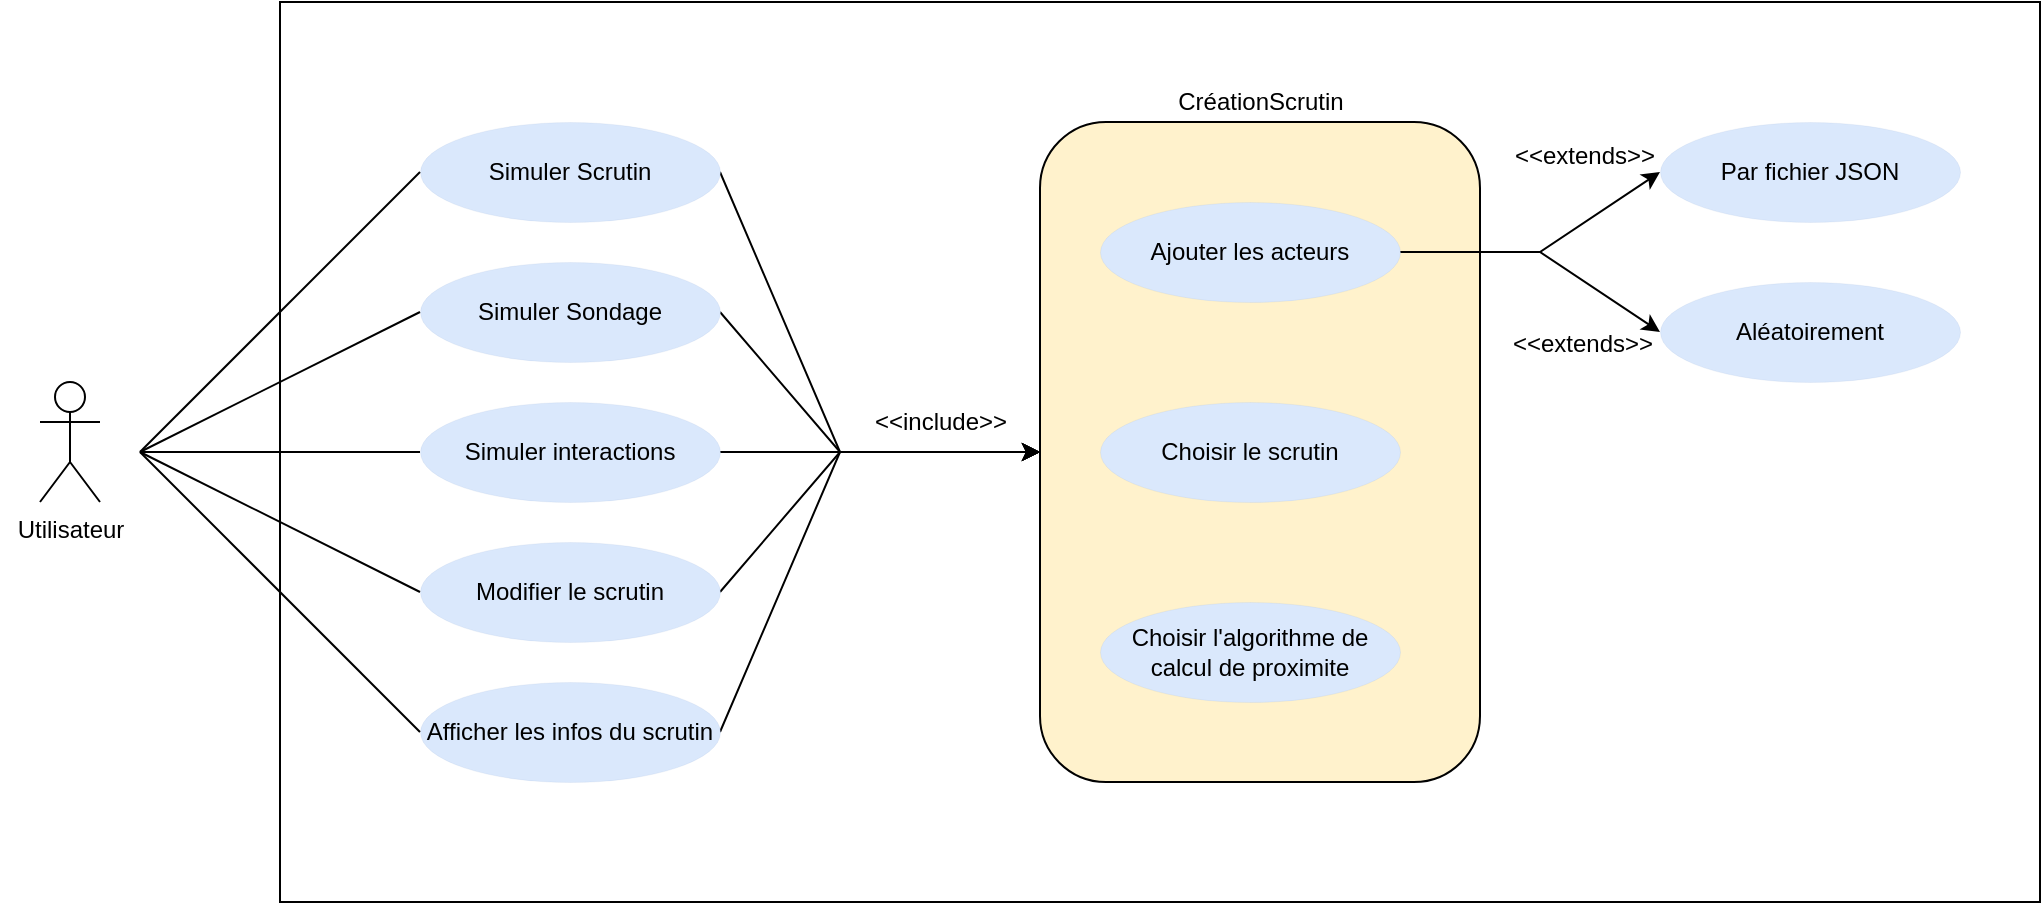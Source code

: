 <mxfile version="16.5.2" type="device"><diagram id="DAFl1NrlEEeCqQzeRPrI" name="Page-1"><mxGraphModel dx="1221" dy="634" grid="1" gridSize="10" guides="1" tooltips="1" connect="1" arrows="1" fold="1" page="1" pageScale="1" pageWidth="827" pageHeight="1169" math="0" shadow="0"><root><mxCell id="0"/><mxCell id="1" parent="0"/><mxCell id="0ybjZq1UAkMdGzoTyspI-45" value="" style="rounded=0;whiteSpace=wrap;html=1;strokeColor=none;strokeWidth=1;fillColor=none;gradientColor=none;" vertex="1" parent="1"><mxGeometry x="30" y="225.5" width="70" height="99" as="geometry"/></mxCell><mxCell id="0ybjZq1UAkMdGzoTyspI-44" value="" style="rounded=0;whiteSpace=wrap;html=1;strokeColor=#000000;strokeWidth=1;fillColor=none;gradientColor=none;" vertex="1" parent="1"><mxGeometry x="170" y="50" width="880" height="450" as="geometry"/></mxCell><mxCell id="0ybjZq1UAkMdGzoTyspI-20" value="" style="rounded=1;whiteSpace=wrap;html=1;strokeWidth=1;fillColor=#fff2cc;strokeColor=#000000;" vertex="1" parent="1"><mxGeometry x="550" y="110" width="220" height="330" as="geometry"/></mxCell><mxCell id="0ybjZq1UAkMdGzoTyspI-1" value="Utilisateur" style="shape=umlActor;verticalLabelPosition=bottom;verticalAlign=top;html=1;outlineConnect=0;" vertex="1" parent="1"><mxGeometry x="50" y="240" width="30" height="60" as="geometry"/></mxCell><mxCell id="0ybjZq1UAkMdGzoTyspI-29" style="edgeStyle=none;rounded=0;orthogonalLoop=1;jettySize=auto;html=1;exitX=1;exitY=0.5;exitDx=0;exitDy=0;entryX=0;entryY=0.5;entryDx=0;entryDy=0;" edge="1" parent="1" source="0ybjZq1UAkMdGzoTyspI-4" target="0ybjZq1UAkMdGzoTyspI-20"><mxGeometry relative="1" as="geometry"><Array as="points"><mxPoint x="450" y="275"/></Array></mxGeometry></mxCell><mxCell id="0ybjZq1UAkMdGzoTyspI-4" value="Simuler Scrutin" style="ellipse;whiteSpace=wrap;html=1;strokeWidth=0;fillColor=#dae8fc;strokeColor=#6c8ebf;" vertex="1" parent="1"><mxGeometry x="240" y="110" width="150" height="50" as="geometry"/></mxCell><mxCell id="0ybjZq1UAkMdGzoTyspI-30" style="edgeStyle=none;rounded=0;orthogonalLoop=1;jettySize=auto;html=1;exitX=1;exitY=0.5;exitDx=0;exitDy=0;entryX=0;entryY=0.5;entryDx=0;entryDy=0;" edge="1" parent="1" source="0ybjZq1UAkMdGzoTyspI-5" target="0ybjZq1UAkMdGzoTyspI-20"><mxGeometry relative="1" as="geometry"><mxPoint x="480" y="280" as="targetPoint"/><Array as="points"><mxPoint x="450" y="275"/></Array></mxGeometry></mxCell><mxCell id="0ybjZq1UAkMdGzoTyspI-5" value="Simuler Sondage" style="ellipse;whiteSpace=wrap;html=1;strokeWidth=0;fillColor=#dae8fc;strokeColor=#6c8ebf;" vertex="1" parent="1"><mxGeometry x="240" y="180" width="150" height="50" as="geometry"/></mxCell><mxCell id="0ybjZq1UAkMdGzoTyspI-31" style="edgeStyle=none;rounded=0;orthogonalLoop=1;jettySize=auto;html=1;exitX=1;exitY=0.5;exitDx=0;exitDy=0;entryX=0;entryY=0.5;entryDx=0;entryDy=0;" edge="1" parent="1" source="0ybjZq1UAkMdGzoTyspI-6" target="0ybjZq1UAkMdGzoTyspI-20"><mxGeometry relative="1" as="geometry"><mxPoint x="480" y="280.0" as="targetPoint"/><Array as="points"><mxPoint x="450" y="275"/></Array></mxGeometry></mxCell><mxCell id="0ybjZq1UAkMdGzoTyspI-6" value="Simuler interactions" style="ellipse;whiteSpace=wrap;html=1;strokeWidth=0;fillColor=#dae8fc;strokeColor=#6c8ebf;" vertex="1" parent="1"><mxGeometry x="240" y="250" width="150" height="50" as="geometry"/></mxCell><mxCell id="0ybjZq1UAkMdGzoTyspI-32" style="edgeStyle=none;rounded=0;orthogonalLoop=1;jettySize=auto;html=1;exitX=1;exitY=0.5;exitDx=0;exitDy=0;entryX=0;entryY=0.5;entryDx=0;entryDy=0;" edge="1" parent="1" source="0ybjZq1UAkMdGzoTyspI-7" target="0ybjZq1UAkMdGzoTyspI-20"><mxGeometry relative="1" as="geometry"><mxPoint x="480" y="270" as="targetPoint"/><Array as="points"><mxPoint x="450" y="275"/></Array></mxGeometry></mxCell><mxCell id="0ybjZq1UAkMdGzoTyspI-7" value="Modifier le scrutin" style="ellipse;whiteSpace=wrap;html=1;strokeWidth=0;fillColor=#dae8fc;strokeColor=#6c8ebf;" vertex="1" parent="1"><mxGeometry x="240" y="320" width="150" height="50" as="geometry"/></mxCell><mxCell id="0ybjZq1UAkMdGzoTyspI-39" style="edgeStyle=none;rounded=0;orthogonalLoop=1;jettySize=auto;html=1;exitX=1;exitY=0.5;exitDx=0;exitDy=0;entryX=0;entryY=0.5;entryDx=0;entryDy=0;" edge="1" parent="1" source="0ybjZq1UAkMdGzoTyspI-8" target="0ybjZq1UAkMdGzoTyspI-9"><mxGeometry relative="1" as="geometry"><Array as="points"><mxPoint x="800" y="175"/></Array></mxGeometry></mxCell><mxCell id="0ybjZq1UAkMdGzoTyspI-40" style="edgeStyle=none;rounded=0;orthogonalLoop=1;jettySize=auto;html=1;exitX=1;exitY=0.5;exitDx=0;exitDy=0;entryX=0;entryY=0.5;entryDx=0;entryDy=0;" edge="1" parent="1" source="0ybjZq1UAkMdGzoTyspI-8" target="0ybjZq1UAkMdGzoTyspI-10"><mxGeometry relative="1" as="geometry"><Array as="points"><mxPoint x="800" y="175"/></Array></mxGeometry></mxCell><mxCell id="0ybjZq1UAkMdGzoTyspI-8" value="Ajouter les acteurs" style="ellipse;whiteSpace=wrap;html=1;strokeWidth=0;fillColor=#dae8fc;strokeColor=#6c8ebf;" vertex="1" parent="1"><mxGeometry x="580" y="150" width="150" height="50" as="geometry"/></mxCell><mxCell id="0ybjZq1UAkMdGzoTyspI-9" value="Par fichier JSON" style="ellipse;whiteSpace=wrap;html=1;strokeWidth=0;fillColor=#dae8fc;strokeColor=#6c8ebf;" vertex="1" parent="1"><mxGeometry x="860" y="110" width="150" height="50" as="geometry"/></mxCell><mxCell id="0ybjZq1UAkMdGzoTyspI-10" value="Aléatoirement" style="ellipse;whiteSpace=wrap;html=1;strokeWidth=0;fillColor=#dae8fc;strokeColor=#6c8ebf;" vertex="1" parent="1"><mxGeometry x="860" y="190" width="150" height="50" as="geometry"/></mxCell><mxCell id="0ybjZq1UAkMdGzoTyspI-11" value="Choisir le scrutin" style="ellipse;whiteSpace=wrap;html=1;strokeWidth=0;fillColor=#dae8fc;strokeColor=#6c8ebf;" vertex="1" parent="1"><mxGeometry x="580" y="250" width="150" height="50" as="geometry"/></mxCell><mxCell id="0ybjZq1UAkMdGzoTyspI-12" value="Choisir l'algorithme de calcul de proximite" style="ellipse;whiteSpace=wrap;html=1;strokeWidth=0;fillColor=#dae8fc;strokeColor=#6c8ebf;" vertex="1" parent="1"><mxGeometry x="580" y="350" width="150" height="50" as="geometry"/></mxCell><mxCell id="0ybjZq1UAkMdGzoTyspI-33" style="edgeStyle=none;rounded=0;orthogonalLoop=1;jettySize=auto;html=1;exitX=1;exitY=0.5;exitDx=0;exitDy=0;entryX=0;entryY=0.5;entryDx=0;entryDy=0;" edge="1" parent="1" source="0ybjZq1UAkMdGzoTyspI-13" target="0ybjZq1UAkMdGzoTyspI-20"><mxGeometry relative="1" as="geometry"><mxPoint x="480" y="280" as="targetPoint"/><Array as="points"><mxPoint x="450" y="275"/></Array></mxGeometry></mxCell><mxCell id="0ybjZq1UAkMdGzoTyspI-13" value="Afficher les infos du scrutin" style="ellipse;whiteSpace=wrap;html=1;strokeWidth=0;fillColor=#dae8fc;strokeColor=#6c8ebf;" vertex="1" parent="1"><mxGeometry x="240" y="390" width="150" height="50" as="geometry"/></mxCell><mxCell id="0ybjZq1UAkMdGzoTyspI-23" value="CréationScrutin" style="text;html=1;align=center;verticalAlign=middle;resizable=0;points=[];autosize=1;strokeColor=none;fillColor=none;" vertex="1" parent="1"><mxGeometry x="610" y="90" width="100" height="20" as="geometry"/></mxCell><mxCell id="0ybjZq1UAkMdGzoTyspI-37" value="&amp;lt;&amp;lt;include&amp;gt;&amp;gt;" style="text;html=1;align=center;verticalAlign=middle;resizable=0;points=[];autosize=1;strokeColor=none;fillColor=none;" vertex="1" parent="1"><mxGeometry x="460" y="250" width="80" height="20" as="geometry"/></mxCell><mxCell id="0ybjZq1UAkMdGzoTyspI-41" value="&amp;lt;&amp;lt;extends&amp;gt;&amp;gt;" style="text;html=1;align=center;verticalAlign=middle;resizable=0;points=[];autosize=1;strokeColor=none;fillColor=none;" vertex="1" parent="1"><mxGeometry x="777" y="117" width="90" height="20" as="geometry"/></mxCell><mxCell id="0ybjZq1UAkMdGzoTyspI-42" value="&amp;lt;&amp;lt;extends&amp;gt;&amp;gt;" style="text;html=1;align=center;verticalAlign=middle;resizable=0;points=[];autosize=1;strokeColor=none;fillColor=none;" vertex="1" parent="1"><mxGeometry x="776" y="211" width="90" height="20" as="geometry"/></mxCell><mxCell id="0ybjZq1UAkMdGzoTyspI-47" style="edgeStyle=none;rounded=0;orthogonalLoop=1;jettySize=auto;html=1;exitX=1;exitY=0.5;exitDx=0;exitDy=0;entryX=0;entryY=0.5;entryDx=0;entryDy=0;endArrow=none;endFill=0;" edge="1" parent="1" source="0ybjZq1UAkMdGzoTyspI-45" target="0ybjZq1UAkMdGzoTyspI-4"><mxGeometry relative="1" as="geometry"/></mxCell><mxCell id="0ybjZq1UAkMdGzoTyspI-48" style="edgeStyle=none;rounded=0;orthogonalLoop=1;jettySize=auto;html=1;exitX=1;exitY=0.5;exitDx=0;exitDy=0;entryX=0;entryY=0.5;entryDx=0;entryDy=0;endArrow=none;endFill=0;" edge="1" parent="1" source="0ybjZq1UAkMdGzoTyspI-45" target="0ybjZq1UAkMdGzoTyspI-5"><mxGeometry relative="1" as="geometry"/></mxCell><mxCell id="0ybjZq1UAkMdGzoTyspI-49" style="edgeStyle=none;rounded=0;orthogonalLoop=1;jettySize=auto;html=1;exitX=1;exitY=0.5;exitDx=0;exitDy=0;entryX=0;entryY=0.5;entryDx=0;entryDy=0;endArrow=none;endFill=0;" edge="1" parent="1" source="0ybjZq1UAkMdGzoTyspI-45" target="0ybjZq1UAkMdGzoTyspI-6"><mxGeometry relative="1" as="geometry"/></mxCell><mxCell id="0ybjZq1UAkMdGzoTyspI-50" style="edgeStyle=none;rounded=0;orthogonalLoop=1;jettySize=auto;html=1;exitX=1;exitY=0.5;exitDx=0;exitDy=0;entryX=0;entryY=0.5;entryDx=0;entryDy=0;endArrow=none;endFill=0;" edge="1" parent="1" source="0ybjZq1UAkMdGzoTyspI-45" target="0ybjZq1UAkMdGzoTyspI-7"><mxGeometry relative="1" as="geometry"/></mxCell><mxCell id="0ybjZq1UAkMdGzoTyspI-51" style="edgeStyle=none;rounded=0;orthogonalLoop=1;jettySize=auto;html=1;exitX=1;exitY=0.5;exitDx=0;exitDy=0;entryX=0;entryY=0.5;entryDx=0;entryDy=0;endArrow=none;endFill=0;" edge="1" parent="1" source="0ybjZq1UAkMdGzoTyspI-45" target="0ybjZq1UAkMdGzoTyspI-13"><mxGeometry relative="1" as="geometry"/></mxCell></root></mxGraphModel></diagram></mxfile>